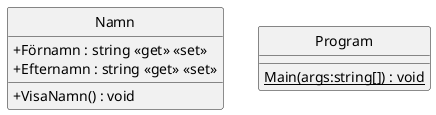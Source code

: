 @startuml
skinparam ClassAttributeIconSize 0
skinparam Monochrome true
hide circle
class Namn {
    + Förnamn : string <<get>> <<set>>
    + Efternamn : string <<get>> <<set>>
    + VisaNamn() : void
}
class Program {
    {static} Main(args:string[]) : void
}
@enduml
